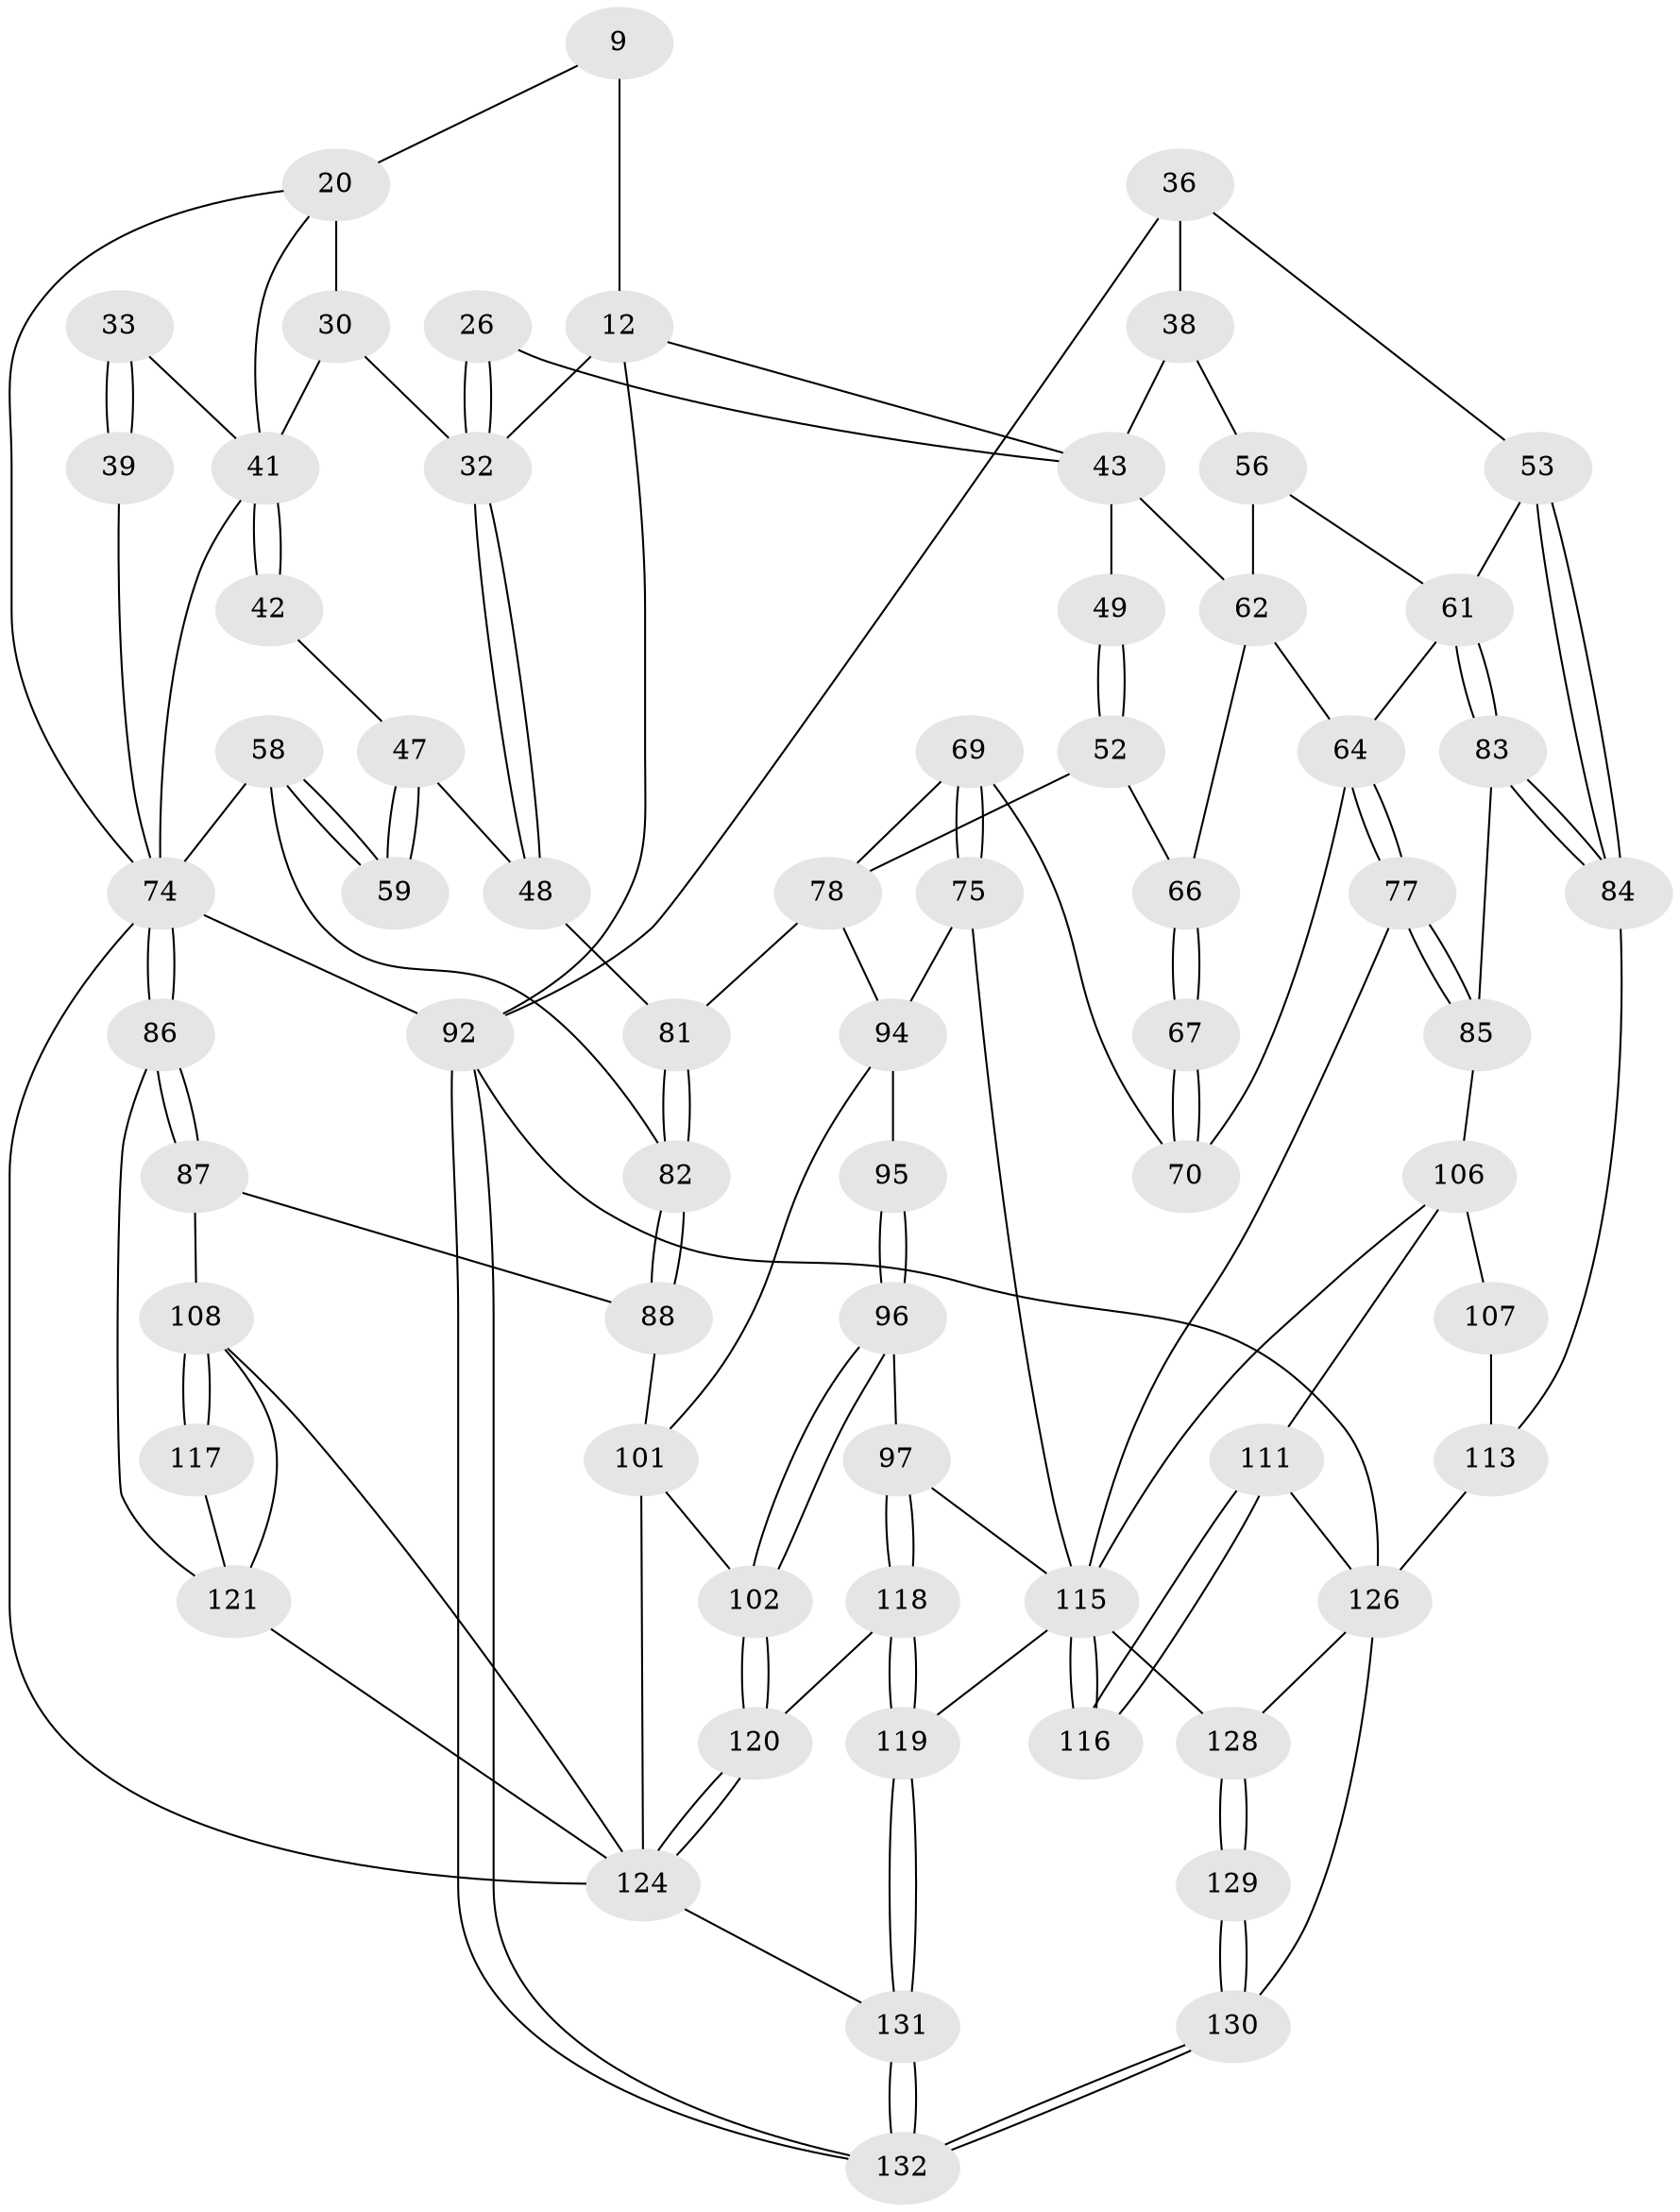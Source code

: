 // original degree distribution, {3: 0.015151515151515152, 6: 0.25757575757575757, 4: 0.2727272727272727, 5: 0.45454545454545453}
// Generated by graph-tools (version 1.1) at 2025/00/03/09/25 05:00:15]
// undirected, 66 vertices, 142 edges
graph export_dot {
graph [start="1"]
  node [color=gray90,style=filled];
  9 [pos="+0.7172392058459126+0",super="+6"];
  12 [pos="+0.5795689166592589+0.10450412288393703",super="+5+11+10"];
  20 [pos="+0.8905624963543689+0.11825037622932559",super="+8"];
  26 [pos="+0.6374221899492462+0.21292163490348118"];
  30 [pos="+0.845151927451703+0.21036571731897977",super="+21"];
  32 [pos="+0.7422928499320743+0.29043793623501885",super="+31+15+25"];
  33 [pos="+0.9720187151504545+0.18075232499700736",super="+23"];
  36 [pos="+0.10739368175854988+0.11028518358682447",super="+19+35"];
  38 [pos="+0.09663988217753751+0.1877956755865085",super="+37"];
  39 [pos="+1+0.05133912254003731",super="+22"];
  41 [pos="+1+0.2968207606939894",super="+34+28+29"];
  42 [pos="+0.934693031332154+0.2940075760605148"];
  43 [pos="+0.3785073930841864+0.25663229843055935",super="+27"];
  47 [pos="+0.7672711324288157+0.3233795514812446",super="+46"];
  48 [pos="+0.7443443826713128+0.31375457266245727"];
  49 [pos="+0.5064653645325438+0.32641265929667246"];
  52 [pos="+0.5111867491914709+0.3396695910696879"];
  53 [pos="+0+0.320692391401678"];
  56 [pos="+0.1124769556465001+0.2804476093526321",super="+45+55"];
  58 [pos="+0.9124321363798803+0.4870113489645455"];
  59 [pos="+0.9023997480738112+0.4692773817963441"];
  61 [pos="+0.14617061472019272+0.48127686576510975",super="+60+54"];
  62 [pos="+0.300770211259075+0.35613582098591823",super="+44"];
  64 [pos="+0.2357332675844776+0.4871144714689896",super="+63"];
  66 [pos="+0.3862617417678244+0.37200002908092555",super="+65"];
  67 [pos="+0.4111226324453149+0.43977526006337436"];
  69 [pos="+0.4201587800501804+0.46987370307071347"];
  70 [pos="+0.40448634671817435+0.45162744142112243"];
  74 [pos="+1+0.6024143540241208",super="+57+73"];
  75 [pos="+0.40560391363383275+0.5889056415758759"];
  77 [pos="+0.28300938559305033+0.6233474713530117"];
  78 [pos="+0.5308304310700709+0.5714574687229826",super="+68+51"];
  81 [pos="+0.6617710506751964+0.46105685243606304",super="+72"];
  82 [pos="+0.7439468564076449+0.6281026373900676",super="+71"];
  83 [pos="+0.020666822106012082+0.556330898281424"];
  84 [pos="+0+0.6332048346199872"];
  85 [pos="+0.24111472975905596+0.6769541801851793"];
  86 [pos="+1+0.670015653285257"];
  87 [pos="+0.7832165792281187+0.6877266272475474"];
  88 [pos="+0.7376792968217484+0.6727064384199106"];
  92 [pos="+0+1",super="+4"];
  94 [pos="+0.6406545667128123+0.6616399626336499",super="+80"];
  95 [pos="+0.49251805068886917+0.7180982458606164"];
  96 [pos="+0.48120479582703474+0.7617439690988055"];
  97 [pos="+0.4618811812194765+0.7649586442972641"];
  101 [pos="+0.6654536798017594+0.7861746496404813",super="+93"];
  102 [pos="+0.579171485539684+0.8164152197054123"];
  106 [pos="+0.22122446541958588+0.6978138393079922",super="+100"];
  107 [pos="+0.09099972961911373+0.7280349739812653"];
  108 [pos="+0.8861077324602326+0.8053865826000616",super="+104"];
  111 [pos="+0.13903165771410567+0.8897463651957359",super="+110"];
  113 [pos="+0.11129985994755684+0.8797917101953366",super="+90+89"];
  115 [pos="+0.28542468291845047+0.9826717703113497",super="+114"];
  116 [pos="+0.22385102443768162+0.9322102945987093"];
  117 [pos="+0.8729963187984072+0.8672812106068438"];
  118 [pos="+0.3934058477721505+0.9415569935592051"];
  119 [pos="+0.32843482994230994+1"];
  120 [pos="+0.5688961625358511+0.8452170294926692"];
  121 [pos="+0.9363891344335333+0.9050217793902645",super="+109"];
  124 [pos="+0.573911071209867+1",super="+123+122"];
  126 [pos="+0.07571182365487257+0.9581721854409755",super="+91+125"];
  128 [pos="+0.10842086152001418+0.9640288751599001",super="+127"];
  129 [pos="+0.11312188030987436+0.9977584008845225"];
  130 [pos="+0.07601725031711068+1"];
  131 [pos="+0.3614700649847992+1"];
  132 [pos="+0.05556056517398377+1"];
  9 -- 12 [weight=2];
  9 -- 20;
  12 -- 92;
  12 -- 32 [weight=2];
  12 -- 43;
  20 -- 74;
  20 -- 30 [weight=2];
  20 -- 41;
  26 -- 32 [weight=2];
  26 -- 32;
  26 -- 43;
  30 -- 32 [weight=2];
  30 -- 41;
  32 -- 48;
  32 -- 48;
  33 -- 39 [weight=2];
  33 -- 39;
  33 -- 41 [weight=2];
  36 -- 38 [weight=2];
  36 -- 92 [weight=2];
  36 -- 53;
  38 -- 56 [weight=2];
  38 -- 43;
  39 -- 74 [weight=2];
  41 -- 42 [weight=2];
  41 -- 42;
  41 -- 74;
  42 -- 47;
  43 -- 49 [weight=2];
  43 -- 62;
  47 -- 48;
  47 -- 59 [weight=2];
  47 -- 59;
  48 -- 81;
  49 -- 52;
  49 -- 52;
  52 -- 66;
  52 -- 78;
  53 -- 84;
  53 -- 84;
  53 -- 61;
  56 -- 61 [weight=2];
  56 -- 62;
  58 -- 59;
  58 -- 59;
  58 -- 74;
  58 -- 82;
  61 -- 83;
  61 -- 83;
  61 -- 64;
  62 -- 66;
  62 -- 64;
  64 -- 77;
  64 -- 77;
  64 -- 70;
  66 -- 67 [weight=2];
  66 -- 67;
  67 -- 70;
  67 -- 70;
  69 -- 70;
  69 -- 75;
  69 -- 75;
  69 -- 78;
  74 -- 86;
  74 -- 86;
  74 -- 92 [weight=2];
  74 -- 124;
  75 -- 94;
  75 -- 115;
  77 -- 85;
  77 -- 85;
  77 -- 115;
  78 -- 81 [weight=2];
  78 -- 94;
  81 -- 82 [weight=2];
  81 -- 82;
  82 -- 88;
  82 -- 88;
  83 -- 84;
  83 -- 84;
  83 -- 85;
  84 -- 113;
  85 -- 106;
  86 -- 87;
  86 -- 87;
  86 -- 121;
  87 -- 88;
  87 -- 108;
  88 -- 101;
  92 -- 132;
  92 -- 132;
  92 -- 126;
  94 -- 95 [weight=2];
  94 -- 101;
  95 -- 96;
  95 -- 96;
  96 -- 97;
  96 -- 102;
  96 -- 102;
  97 -- 118;
  97 -- 118;
  97 -- 115;
  101 -- 102;
  101 -- 124;
  102 -- 120;
  102 -- 120;
  106 -- 107;
  106 -- 111;
  106 -- 115;
  107 -- 113 [weight=2];
  108 -- 117 [weight=2];
  108 -- 117;
  108 -- 121;
  108 -- 124;
  111 -- 116 [weight=2];
  111 -- 116;
  111 -- 126;
  113 -- 126 [weight=2];
  115 -- 116;
  115 -- 116;
  115 -- 128;
  115 -- 119;
  117 -- 121;
  118 -- 119;
  118 -- 119;
  118 -- 120;
  119 -- 131;
  119 -- 131;
  120 -- 124;
  120 -- 124;
  121 -- 124;
  124 -- 131;
  126 -- 130;
  126 -- 128;
  128 -- 129 [weight=2];
  128 -- 129;
  129 -- 130;
  129 -- 130;
  130 -- 132;
  130 -- 132;
  131 -- 132;
  131 -- 132;
}
